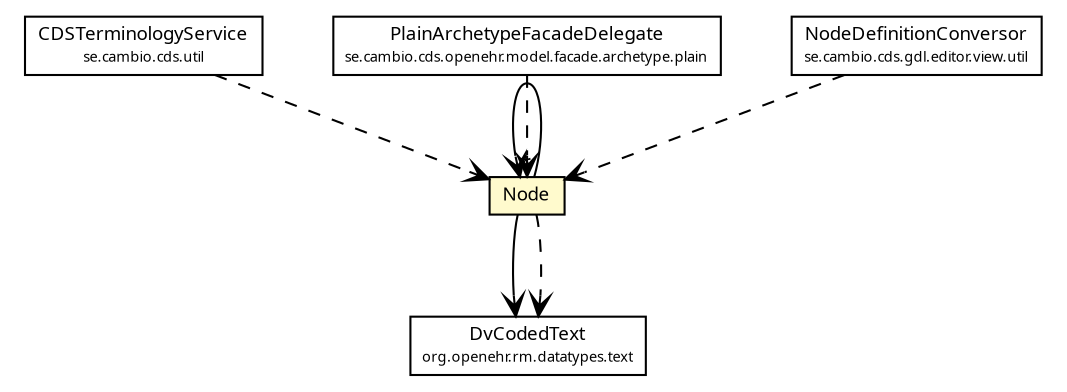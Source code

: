 #!/usr/local/bin/dot
#
# Class diagram 
# Generated by UMLGraph version R5_6 (http://www.umlgraph.org/)
#

digraph G {
	edge [fontname="Trebuchet MS",fontsize=10,labelfontname="Trebuchet MS",labelfontsize=10];
	node [fontname="Trebuchet MS",fontsize=10,shape=plaintext];
	nodesep=0.25;
	ranksep=0.5;
	// se.cambio.cds.util.CDSTerminologyService
	c256556 [label=<<table title="se.cambio.cds.util.CDSTerminologyService" border="0" cellborder="1" cellspacing="0" cellpadding="2" port="p" href="../util/CDSTerminologyService.html">
		<tr><td><table border="0" cellspacing="0" cellpadding="1">
<tr><td align="center" balign="center"><font face="Trebuchet MS"> CDSTerminologyService </font></td></tr>
<tr><td align="center" balign="center"><font face="Trebuchet MS" point-size="7.0"> se.cambio.cds.util </font></td></tr>
		</table></td></tr>
		</table>>, URL="../util/CDSTerminologyService.html", fontname="Trebuchet MS", fontcolor="black", fontsize=9.0];
	// se.cambio.cds.ts.Node
	c256711 [label=<<table title="se.cambio.cds.ts.Node" border="0" cellborder="1" cellspacing="0" cellpadding="2" port="p" bgcolor="lemonChiffon" href="./Node.html">
		<tr><td><table border="0" cellspacing="0" cellpadding="1">
<tr><td align="center" balign="center"><font face="Trebuchet MS"> Node </font></td></tr>
		</table></td></tr>
		</table>>, URL="./Node.html", fontname="Trebuchet MS", fontcolor="black", fontsize=9.0];
	// se.cambio.cds.openehr.model.facade.archetype.plain.PlainArchetypeFacadeDelegate
	c256845 [label=<<table title="se.cambio.cds.openehr.model.facade.archetype.plain.PlainArchetypeFacadeDelegate" border="0" cellborder="1" cellspacing="0" cellpadding="2" port="p" href="../openehr/model/facade/archetype/plain/PlainArchetypeFacadeDelegate.html">
		<tr><td><table border="0" cellspacing="0" cellpadding="1">
<tr><td align="center" balign="center"><font face="Trebuchet MS"> PlainArchetypeFacadeDelegate </font></td></tr>
<tr><td align="center" balign="center"><font face="Trebuchet MS" point-size="7.0"> se.cambio.cds.openehr.model.facade.archetype.plain </font></td></tr>
		</table></td></tr>
		</table>>, URL="../openehr/model/facade/archetype/plain/PlainArchetypeFacadeDelegate.html", fontname="Trebuchet MS", fontcolor="black", fontsize=9.0];
	// se.cambio.cds.gdl.editor.view.util.NodeDefinitionConversor
	c257068 [label=<<table title="se.cambio.cds.gdl.editor.view.util.NodeDefinitionConversor" border="0" cellborder="1" cellspacing="0" cellpadding="2" port="p" href="../gdl/editor/view/util/NodeDefinitionConversor.html">
		<tr><td><table border="0" cellspacing="0" cellpadding="1">
<tr><td align="center" balign="center"><font face="Trebuchet MS"> NodeDefinitionConversor </font></td></tr>
<tr><td align="center" balign="center"><font face="Trebuchet MS" point-size="7.0"> se.cambio.cds.gdl.editor.view.util </font></td></tr>
		</table></td></tr>
		</table>>, URL="../gdl/editor/view/util/NodeDefinitionConversor.html", fontname="Trebuchet MS", fontcolor="black", fontsize=9.0];
	// se.cambio.cds.ts.Node NAVASSOC org.openehr.rm.datatypes.text.DvCodedText
	c256711:p -> c257076:p [taillabel="", label="", headlabel="", fontname="Trebuchet MS", fontcolor="black", fontsize=10.0, color="black", arrowhead=open];
	// se.cambio.cds.ts.Node NAVASSOC se.cambio.cds.ts.Node
	c256711:p -> c256711:p [taillabel="", label="", headlabel="*", fontname="Trebuchet MS", fontcolor="black", fontsize=10.0, color="black", arrowhead=open];
	// se.cambio.cds.util.CDSTerminologyService DEPEND se.cambio.cds.ts.Node
	c256556:p -> c256711:p [taillabel="", label="", headlabel="", fontname="Trebuchet MS", fontcolor="black", fontsize=10.0, color="black", arrowhead=open, style=dashed];
	// se.cambio.cds.ts.Node DEPEND org.openehr.rm.datatypes.text.DvCodedText
	c256711:p -> c257076:p [taillabel="", label="", headlabel="", fontname="Trebuchet MS", fontcolor="black", fontsize=10.0, color="black", arrowhead=open, style=dashed];
	// se.cambio.cds.openehr.model.facade.archetype.plain.PlainArchetypeFacadeDelegate DEPEND se.cambio.cds.ts.Node
	c256845:p -> c256711:p [taillabel="", label="", headlabel="", fontname="Trebuchet MS", fontcolor="black", fontsize=10.0, color="black", arrowhead=open, style=dashed];
	// se.cambio.cds.gdl.editor.view.util.NodeDefinitionConversor DEPEND se.cambio.cds.ts.Node
	c257068:p -> c256711:p [taillabel="", label="", headlabel="", fontname="Trebuchet MS", fontcolor="black", fontsize=10.0, color="black", arrowhead=open, style=dashed];
	// org.openehr.rm.datatypes.text.DvCodedText
	c257076 [label=<<table title="org.openehr.rm.datatypes.text.DvCodedText" border="0" cellborder="1" cellspacing="0" cellpadding="2" port="p" href="http://java.sun.com/j2se/1.4.2/docs/api/org/openehr/rm/datatypes/text/DvCodedText.html">
		<tr><td><table border="0" cellspacing="0" cellpadding="1">
<tr><td align="center" balign="center"><font face="Trebuchet MS"> DvCodedText </font></td></tr>
<tr><td align="center" balign="center"><font face="Trebuchet MS" point-size="7.0"> org.openehr.rm.datatypes.text </font></td></tr>
		</table></td></tr>
		</table>>, URL="http://java.sun.com/j2se/1.4.2/docs/api/org/openehr/rm/datatypes/text/DvCodedText.html", fontname="Trebuchet MS", fontcolor="black", fontsize=9.0];
}

